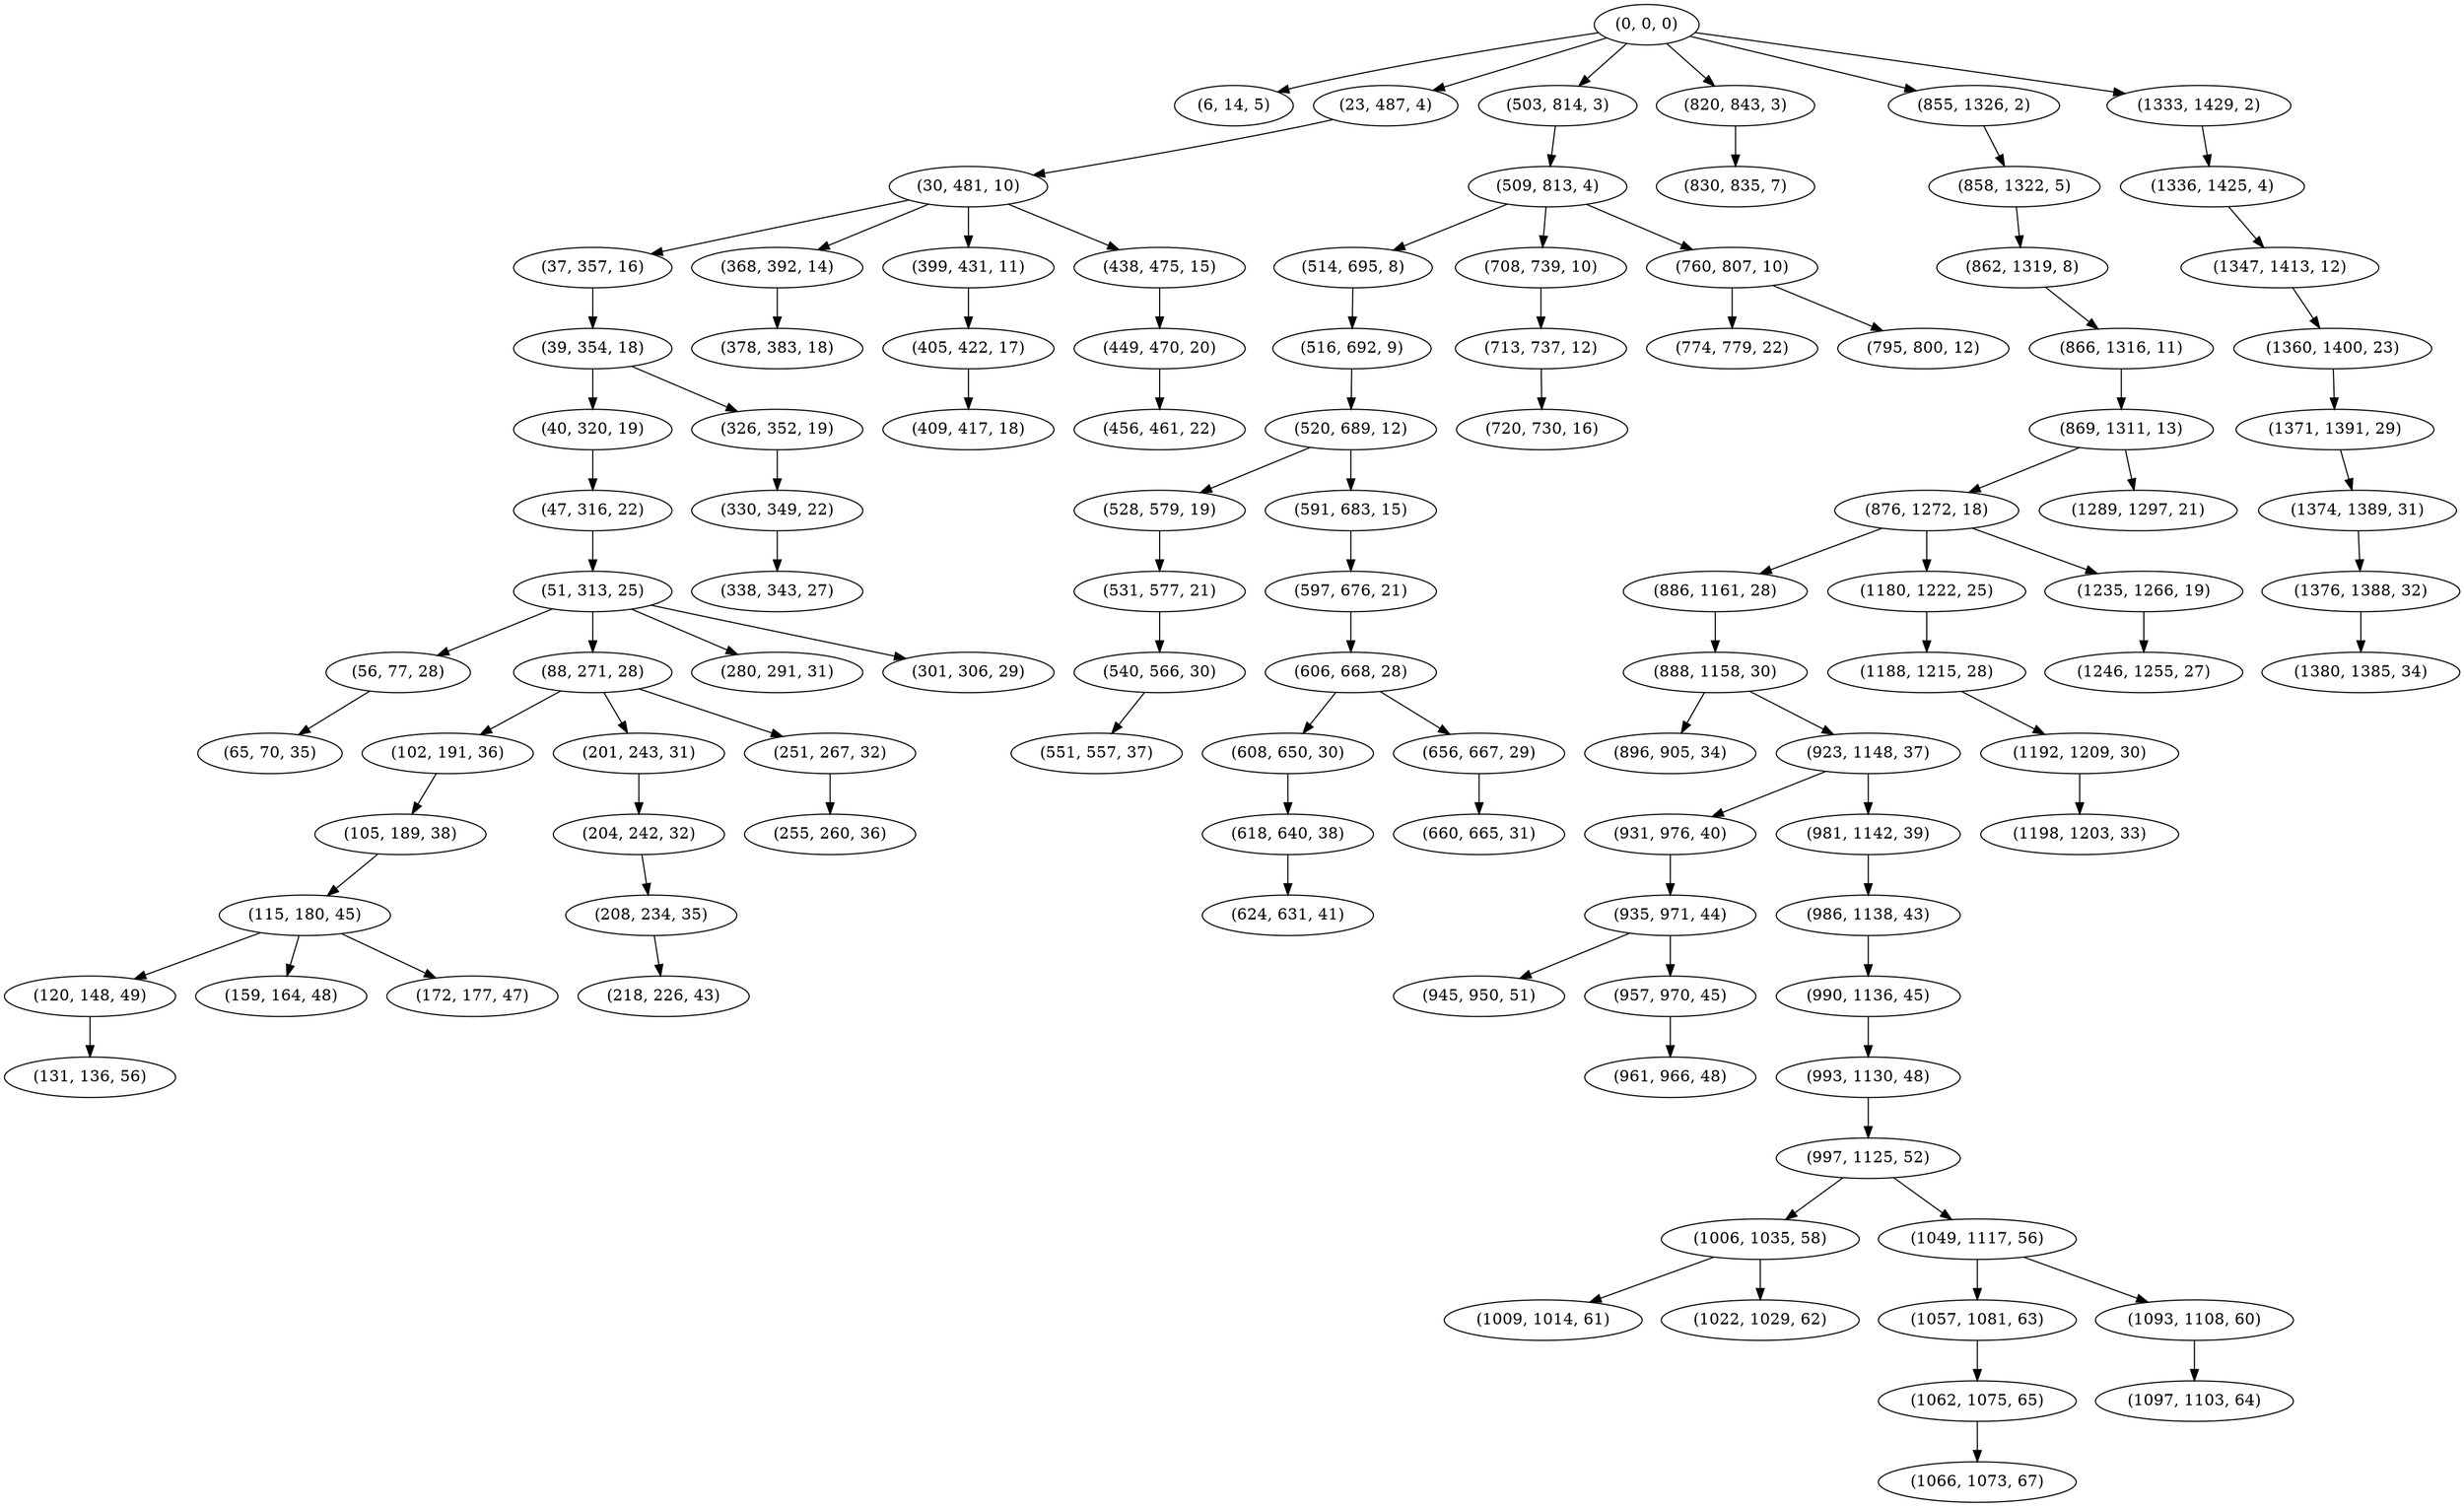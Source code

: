 digraph tree {
    "(0, 0, 0)";
    "(6, 14, 5)";
    "(23, 487, 4)";
    "(30, 481, 10)";
    "(37, 357, 16)";
    "(39, 354, 18)";
    "(40, 320, 19)";
    "(47, 316, 22)";
    "(51, 313, 25)";
    "(56, 77, 28)";
    "(65, 70, 35)";
    "(88, 271, 28)";
    "(102, 191, 36)";
    "(105, 189, 38)";
    "(115, 180, 45)";
    "(120, 148, 49)";
    "(131, 136, 56)";
    "(159, 164, 48)";
    "(172, 177, 47)";
    "(201, 243, 31)";
    "(204, 242, 32)";
    "(208, 234, 35)";
    "(218, 226, 43)";
    "(251, 267, 32)";
    "(255, 260, 36)";
    "(280, 291, 31)";
    "(301, 306, 29)";
    "(326, 352, 19)";
    "(330, 349, 22)";
    "(338, 343, 27)";
    "(368, 392, 14)";
    "(378, 383, 18)";
    "(399, 431, 11)";
    "(405, 422, 17)";
    "(409, 417, 18)";
    "(438, 475, 15)";
    "(449, 470, 20)";
    "(456, 461, 22)";
    "(503, 814, 3)";
    "(509, 813, 4)";
    "(514, 695, 8)";
    "(516, 692, 9)";
    "(520, 689, 12)";
    "(528, 579, 19)";
    "(531, 577, 21)";
    "(540, 566, 30)";
    "(551, 557, 37)";
    "(591, 683, 15)";
    "(597, 676, 21)";
    "(606, 668, 28)";
    "(608, 650, 30)";
    "(618, 640, 38)";
    "(624, 631, 41)";
    "(656, 667, 29)";
    "(660, 665, 31)";
    "(708, 739, 10)";
    "(713, 737, 12)";
    "(720, 730, 16)";
    "(760, 807, 10)";
    "(774, 779, 22)";
    "(795, 800, 12)";
    "(820, 843, 3)";
    "(830, 835, 7)";
    "(855, 1326, 2)";
    "(858, 1322, 5)";
    "(862, 1319, 8)";
    "(866, 1316, 11)";
    "(869, 1311, 13)";
    "(876, 1272, 18)";
    "(886, 1161, 28)";
    "(888, 1158, 30)";
    "(896, 905, 34)";
    "(923, 1148, 37)";
    "(931, 976, 40)";
    "(935, 971, 44)";
    "(945, 950, 51)";
    "(957, 970, 45)";
    "(961, 966, 48)";
    "(981, 1142, 39)";
    "(986, 1138, 43)";
    "(990, 1136, 45)";
    "(993, 1130, 48)";
    "(997, 1125, 52)";
    "(1006, 1035, 58)";
    "(1009, 1014, 61)";
    "(1022, 1029, 62)";
    "(1049, 1117, 56)";
    "(1057, 1081, 63)";
    "(1062, 1075, 65)";
    "(1066, 1073, 67)";
    "(1093, 1108, 60)";
    "(1097, 1103, 64)";
    "(1180, 1222, 25)";
    "(1188, 1215, 28)";
    "(1192, 1209, 30)";
    "(1198, 1203, 33)";
    "(1235, 1266, 19)";
    "(1246, 1255, 27)";
    "(1289, 1297, 21)";
    "(1333, 1429, 2)";
    "(1336, 1425, 4)";
    "(1347, 1413, 12)";
    "(1360, 1400, 23)";
    "(1371, 1391, 29)";
    "(1374, 1389, 31)";
    "(1376, 1388, 32)";
    "(1380, 1385, 34)";
    "(0, 0, 0)" -> "(6, 14, 5)";
    "(0, 0, 0)" -> "(23, 487, 4)";
    "(0, 0, 0)" -> "(503, 814, 3)";
    "(0, 0, 0)" -> "(820, 843, 3)";
    "(0, 0, 0)" -> "(855, 1326, 2)";
    "(0, 0, 0)" -> "(1333, 1429, 2)";
    "(23, 487, 4)" -> "(30, 481, 10)";
    "(30, 481, 10)" -> "(37, 357, 16)";
    "(30, 481, 10)" -> "(368, 392, 14)";
    "(30, 481, 10)" -> "(399, 431, 11)";
    "(30, 481, 10)" -> "(438, 475, 15)";
    "(37, 357, 16)" -> "(39, 354, 18)";
    "(39, 354, 18)" -> "(40, 320, 19)";
    "(39, 354, 18)" -> "(326, 352, 19)";
    "(40, 320, 19)" -> "(47, 316, 22)";
    "(47, 316, 22)" -> "(51, 313, 25)";
    "(51, 313, 25)" -> "(56, 77, 28)";
    "(51, 313, 25)" -> "(88, 271, 28)";
    "(51, 313, 25)" -> "(280, 291, 31)";
    "(51, 313, 25)" -> "(301, 306, 29)";
    "(56, 77, 28)" -> "(65, 70, 35)";
    "(88, 271, 28)" -> "(102, 191, 36)";
    "(88, 271, 28)" -> "(201, 243, 31)";
    "(88, 271, 28)" -> "(251, 267, 32)";
    "(102, 191, 36)" -> "(105, 189, 38)";
    "(105, 189, 38)" -> "(115, 180, 45)";
    "(115, 180, 45)" -> "(120, 148, 49)";
    "(115, 180, 45)" -> "(159, 164, 48)";
    "(115, 180, 45)" -> "(172, 177, 47)";
    "(120, 148, 49)" -> "(131, 136, 56)";
    "(201, 243, 31)" -> "(204, 242, 32)";
    "(204, 242, 32)" -> "(208, 234, 35)";
    "(208, 234, 35)" -> "(218, 226, 43)";
    "(251, 267, 32)" -> "(255, 260, 36)";
    "(326, 352, 19)" -> "(330, 349, 22)";
    "(330, 349, 22)" -> "(338, 343, 27)";
    "(368, 392, 14)" -> "(378, 383, 18)";
    "(399, 431, 11)" -> "(405, 422, 17)";
    "(405, 422, 17)" -> "(409, 417, 18)";
    "(438, 475, 15)" -> "(449, 470, 20)";
    "(449, 470, 20)" -> "(456, 461, 22)";
    "(503, 814, 3)" -> "(509, 813, 4)";
    "(509, 813, 4)" -> "(514, 695, 8)";
    "(509, 813, 4)" -> "(708, 739, 10)";
    "(509, 813, 4)" -> "(760, 807, 10)";
    "(514, 695, 8)" -> "(516, 692, 9)";
    "(516, 692, 9)" -> "(520, 689, 12)";
    "(520, 689, 12)" -> "(528, 579, 19)";
    "(520, 689, 12)" -> "(591, 683, 15)";
    "(528, 579, 19)" -> "(531, 577, 21)";
    "(531, 577, 21)" -> "(540, 566, 30)";
    "(540, 566, 30)" -> "(551, 557, 37)";
    "(591, 683, 15)" -> "(597, 676, 21)";
    "(597, 676, 21)" -> "(606, 668, 28)";
    "(606, 668, 28)" -> "(608, 650, 30)";
    "(606, 668, 28)" -> "(656, 667, 29)";
    "(608, 650, 30)" -> "(618, 640, 38)";
    "(618, 640, 38)" -> "(624, 631, 41)";
    "(656, 667, 29)" -> "(660, 665, 31)";
    "(708, 739, 10)" -> "(713, 737, 12)";
    "(713, 737, 12)" -> "(720, 730, 16)";
    "(760, 807, 10)" -> "(774, 779, 22)";
    "(760, 807, 10)" -> "(795, 800, 12)";
    "(820, 843, 3)" -> "(830, 835, 7)";
    "(855, 1326, 2)" -> "(858, 1322, 5)";
    "(858, 1322, 5)" -> "(862, 1319, 8)";
    "(862, 1319, 8)" -> "(866, 1316, 11)";
    "(866, 1316, 11)" -> "(869, 1311, 13)";
    "(869, 1311, 13)" -> "(876, 1272, 18)";
    "(869, 1311, 13)" -> "(1289, 1297, 21)";
    "(876, 1272, 18)" -> "(886, 1161, 28)";
    "(876, 1272, 18)" -> "(1180, 1222, 25)";
    "(876, 1272, 18)" -> "(1235, 1266, 19)";
    "(886, 1161, 28)" -> "(888, 1158, 30)";
    "(888, 1158, 30)" -> "(896, 905, 34)";
    "(888, 1158, 30)" -> "(923, 1148, 37)";
    "(923, 1148, 37)" -> "(931, 976, 40)";
    "(923, 1148, 37)" -> "(981, 1142, 39)";
    "(931, 976, 40)" -> "(935, 971, 44)";
    "(935, 971, 44)" -> "(945, 950, 51)";
    "(935, 971, 44)" -> "(957, 970, 45)";
    "(957, 970, 45)" -> "(961, 966, 48)";
    "(981, 1142, 39)" -> "(986, 1138, 43)";
    "(986, 1138, 43)" -> "(990, 1136, 45)";
    "(990, 1136, 45)" -> "(993, 1130, 48)";
    "(993, 1130, 48)" -> "(997, 1125, 52)";
    "(997, 1125, 52)" -> "(1006, 1035, 58)";
    "(997, 1125, 52)" -> "(1049, 1117, 56)";
    "(1006, 1035, 58)" -> "(1009, 1014, 61)";
    "(1006, 1035, 58)" -> "(1022, 1029, 62)";
    "(1049, 1117, 56)" -> "(1057, 1081, 63)";
    "(1049, 1117, 56)" -> "(1093, 1108, 60)";
    "(1057, 1081, 63)" -> "(1062, 1075, 65)";
    "(1062, 1075, 65)" -> "(1066, 1073, 67)";
    "(1093, 1108, 60)" -> "(1097, 1103, 64)";
    "(1180, 1222, 25)" -> "(1188, 1215, 28)";
    "(1188, 1215, 28)" -> "(1192, 1209, 30)";
    "(1192, 1209, 30)" -> "(1198, 1203, 33)";
    "(1235, 1266, 19)" -> "(1246, 1255, 27)";
    "(1333, 1429, 2)" -> "(1336, 1425, 4)";
    "(1336, 1425, 4)" -> "(1347, 1413, 12)";
    "(1347, 1413, 12)" -> "(1360, 1400, 23)";
    "(1360, 1400, 23)" -> "(1371, 1391, 29)";
    "(1371, 1391, 29)" -> "(1374, 1389, 31)";
    "(1374, 1389, 31)" -> "(1376, 1388, 32)";
    "(1376, 1388, 32)" -> "(1380, 1385, 34)";
}
